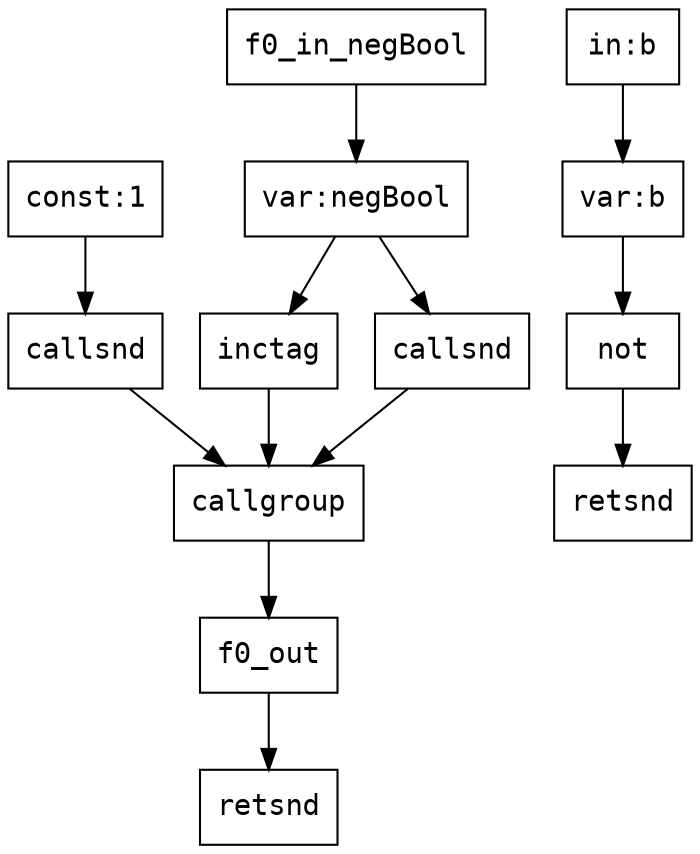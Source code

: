 digraph Dataflow {
  node [shape=record, fontname="Courier"];
  "f0_f_out" [label="var:negBool"];
  "f0_in_negBool" -> "f0_f_out";
  "f0_x_out" [label="const:1"];
  "f0_inctag" [label="inctag"];
  "f0_f_out" -> "f0_inctag";
  "f0_cg" [label="callgroup"];
  "f0_inctag" -> "f0_cg";
  "f0_cg_snd_fun" [label="callsnd"];
  "f0_f_out" -> "f0_cg_snd_fun";
  "f0_cg_snd_fun" -> "f0_cg";
  "f0_cg_snd_arg" [label="callsnd"];
  "f0_x_out" -> "f0_cg_snd_arg";
  "f0_cg_snd_arg" -> "f0_cg";
  "f0_cg" -> "f0_out";
  "f0_retsnd" [label="retsnd"];
  "f0_out" -> "f0_retsnd";
  "f1_in_b" [label="in:b"];
  "f1_v_out" [label="var:b"];
  "f1_in_b" -> "f1_v_out";
  "f1_out" [label="not"];
  "f1_v_out" -> "f1_out";
  "f1_retsnd" [label="retsnd"];
  "f1_out" -> "f1_retsnd";
}
